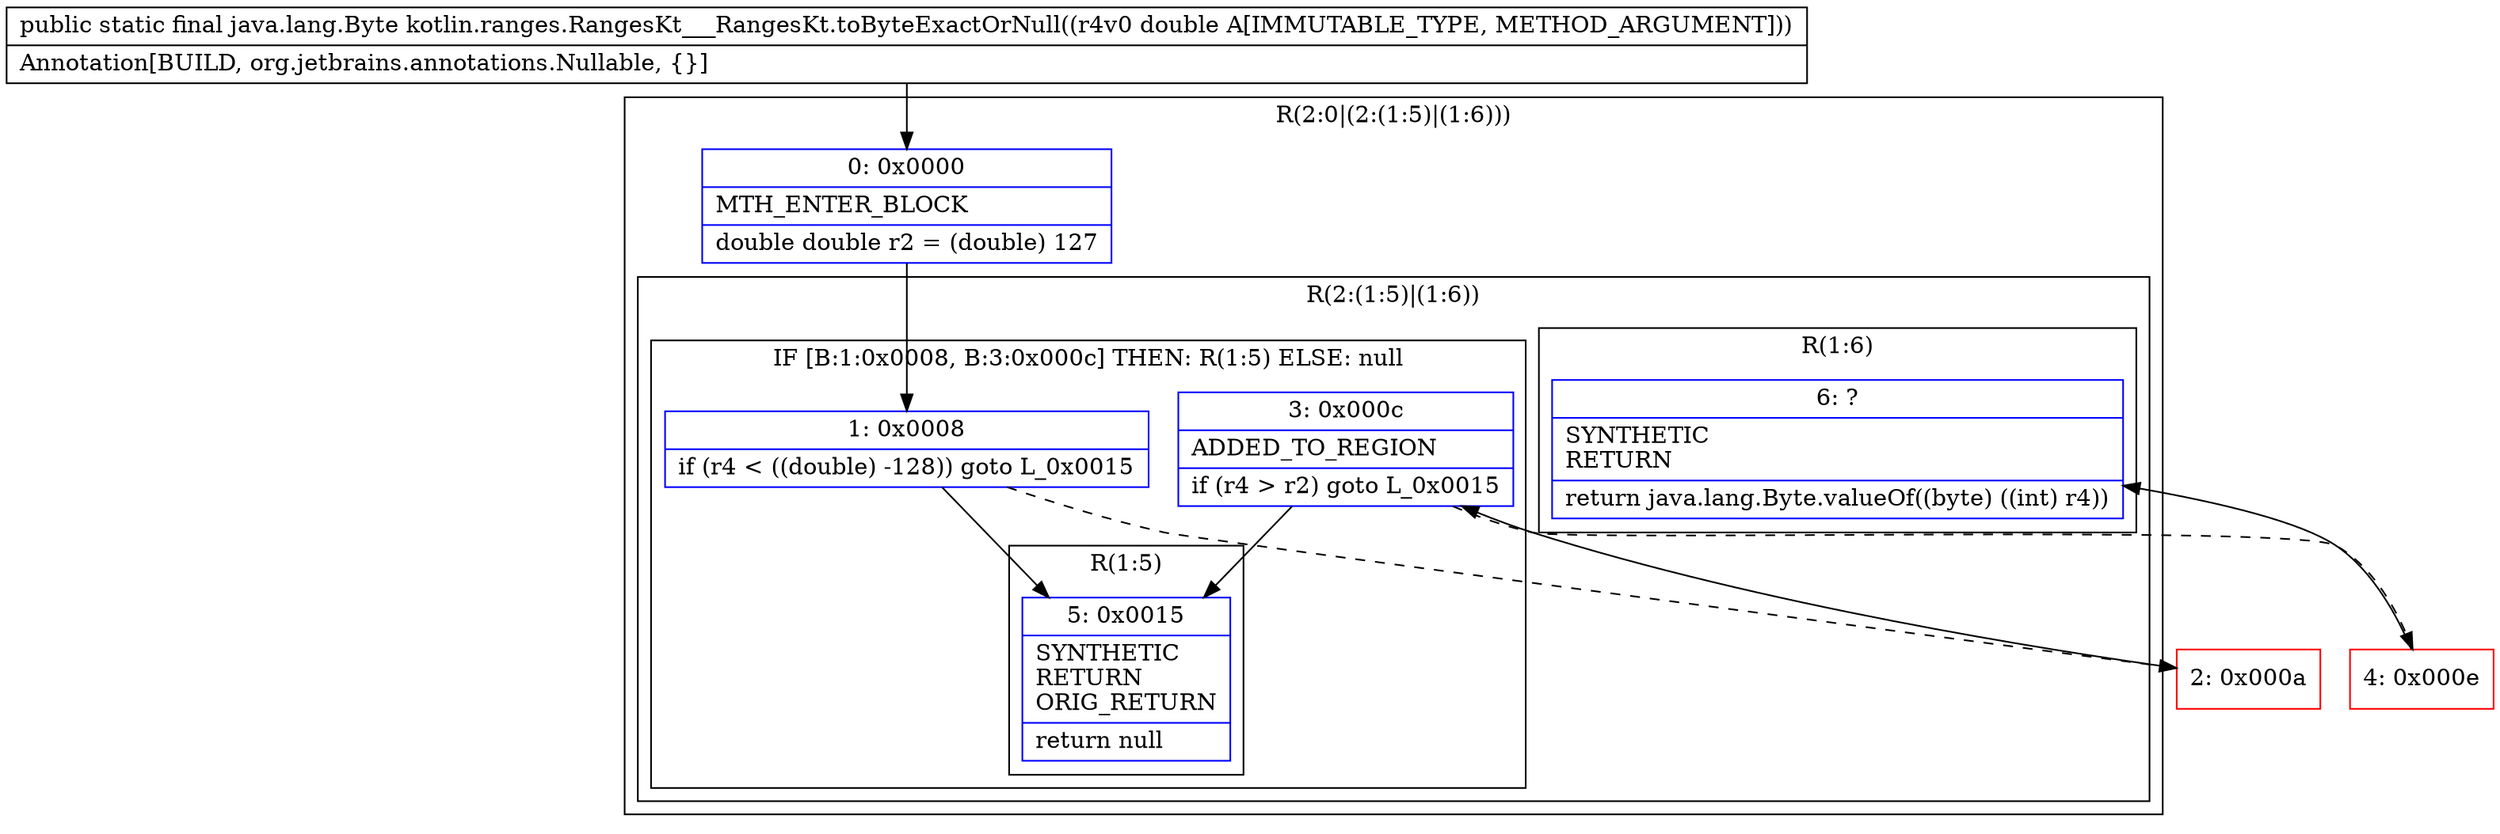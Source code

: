 digraph "CFG forkotlin.ranges.RangesKt___RangesKt.toByteExactOrNull(D)Ljava\/lang\/Byte;" {
subgraph cluster_Region_26298775 {
label = "R(2:0|(2:(1:5)|(1:6)))";
node [shape=record,color=blue];
Node_0 [shape=record,label="{0\:\ 0x0000|MTH_ENTER_BLOCK\l|double double r2 = (double) 127\l}"];
subgraph cluster_Region_592428582 {
label = "R(2:(1:5)|(1:6))";
node [shape=record,color=blue];
subgraph cluster_IfRegion_1584629455 {
label = "IF [B:1:0x0008, B:3:0x000c] THEN: R(1:5) ELSE: null";
node [shape=record,color=blue];
Node_1 [shape=record,label="{1\:\ 0x0008|if (r4 \< ((double) \-128)) goto L_0x0015\l}"];
Node_3 [shape=record,label="{3\:\ 0x000c|ADDED_TO_REGION\l|if (r4 \> r2) goto L_0x0015\l}"];
subgraph cluster_Region_1333482168 {
label = "R(1:5)";
node [shape=record,color=blue];
Node_5 [shape=record,label="{5\:\ 0x0015|SYNTHETIC\lRETURN\lORIG_RETURN\l|return null\l}"];
}
}
subgraph cluster_Region_208348238 {
label = "R(1:6)";
node [shape=record,color=blue];
Node_6 [shape=record,label="{6\:\ ?|SYNTHETIC\lRETURN\l|return java.lang.Byte.valueOf((byte) ((int) r4))\l}"];
}
}
}
Node_2 [shape=record,color=red,label="{2\:\ 0x000a}"];
Node_4 [shape=record,color=red,label="{4\:\ 0x000e}"];
MethodNode[shape=record,label="{public static final java.lang.Byte kotlin.ranges.RangesKt___RangesKt.toByteExactOrNull((r4v0 double A[IMMUTABLE_TYPE, METHOD_ARGUMENT]))  | Annotation[BUILD, org.jetbrains.annotations.Nullable, \{\}]\l}"];
MethodNode -> Node_0;
Node_0 -> Node_1;
Node_1 -> Node_2[style=dashed];
Node_1 -> Node_5;
Node_3 -> Node_4[style=dashed];
Node_3 -> Node_5;
Node_2 -> Node_3;
Node_4 -> Node_6;
}

